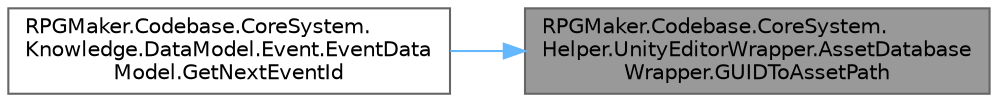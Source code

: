 digraph "RPGMaker.Codebase.CoreSystem.Helper.UnityEditorWrapper.AssetDatabaseWrapper.GUIDToAssetPath"
{
 // LATEX_PDF_SIZE
  bgcolor="transparent";
  edge [fontname=Helvetica,fontsize=10,labelfontname=Helvetica,labelfontsize=10];
  node [fontname=Helvetica,fontsize=10,shape=box,height=0.2,width=0.4];
  rankdir="RL";
  Node1 [id="Node000001",label="RPGMaker.Codebase.CoreSystem.\lHelper.UnityEditorWrapper.AssetDatabase\lWrapper.GUIDToAssetPath",height=0.2,width=0.4,color="gray40", fillcolor="grey60", style="filled", fontcolor="black",tooltip="😁 ＧＵＩＤを資産パスへ変換"];
  Node1 -> Node2 [id="edge1_Node000001_Node000002",dir="back",color="steelblue1",style="solid",tooltip=" "];
  Node2 [id="Node000002",label="RPGMaker.Codebase.CoreSystem.\lKnowledge.DataModel.Event.EventData\lModel.GetNextEventId",height=0.2,width=0.4,color="grey40", fillcolor="white", style="filled",URL="$d3/d9a/class_r_p_g_maker_1_1_codebase_1_1_core_system_1_1_knowledge_1_1_data_model_1_1_event_1_1_event_data_model.html#ab37874b55da765855ee226cb8f013d14",tooltip="😁 次のイベントId取得"];
}
